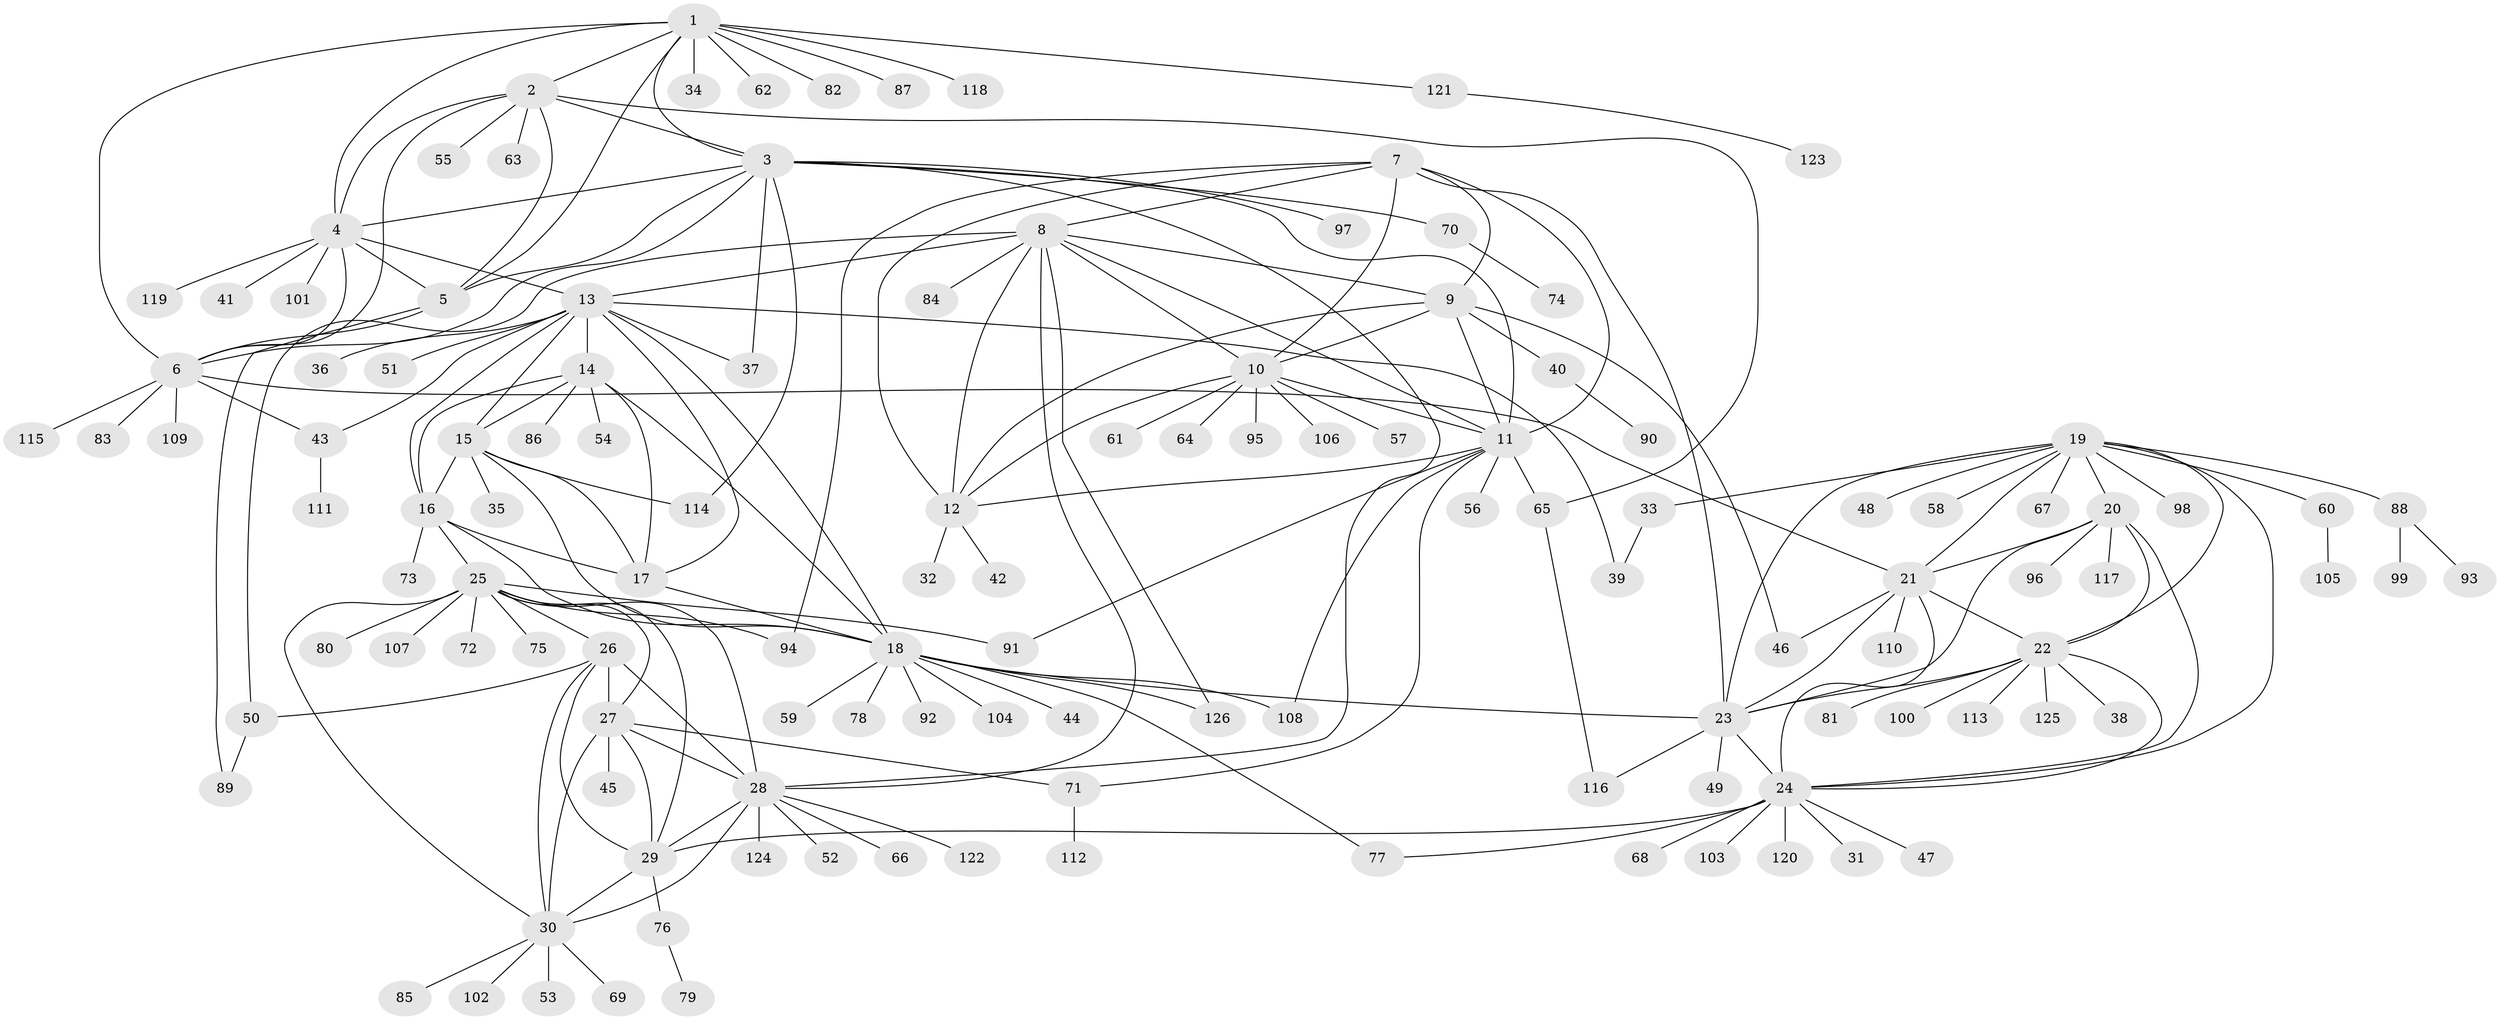 // Generated by graph-tools (version 1.1) at 2025/37/03/09/25 02:37:17]
// undirected, 126 vertices, 196 edges
graph export_dot {
graph [start="1"]
  node [color=gray90,style=filled];
  1;
  2;
  3;
  4;
  5;
  6;
  7;
  8;
  9;
  10;
  11;
  12;
  13;
  14;
  15;
  16;
  17;
  18;
  19;
  20;
  21;
  22;
  23;
  24;
  25;
  26;
  27;
  28;
  29;
  30;
  31;
  32;
  33;
  34;
  35;
  36;
  37;
  38;
  39;
  40;
  41;
  42;
  43;
  44;
  45;
  46;
  47;
  48;
  49;
  50;
  51;
  52;
  53;
  54;
  55;
  56;
  57;
  58;
  59;
  60;
  61;
  62;
  63;
  64;
  65;
  66;
  67;
  68;
  69;
  70;
  71;
  72;
  73;
  74;
  75;
  76;
  77;
  78;
  79;
  80;
  81;
  82;
  83;
  84;
  85;
  86;
  87;
  88;
  89;
  90;
  91;
  92;
  93;
  94;
  95;
  96;
  97;
  98;
  99;
  100;
  101;
  102;
  103;
  104;
  105;
  106;
  107;
  108;
  109;
  110;
  111;
  112;
  113;
  114;
  115;
  116;
  117;
  118;
  119;
  120;
  121;
  122;
  123;
  124;
  125;
  126;
  1 -- 2;
  1 -- 3;
  1 -- 4;
  1 -- 5;
  1 -- 6;
  1 -- 34;
  1 -- 62;
  1 -- 82;
  1 -- 87;
  1 -- 118;
  1 -- 121;
  2 -- 3;
  2 -- 4;
  2 -- 5;
  2 -- 6;
  2 -- 55;
  2 -- 63;
  2 -- 65;
  3 -- 4;
  3 -- 5;
  3 -- 6;
  3 -- 11;
  3 -- 28;
  3 -- 37;
  3 -- 70;
  3 -- 97;
  3 -- 114;
  4 -- 5;
  4 -- 6;
  4 -- 13;
  4 -- 41;
  4 -- 101;
  4 -- 119;
  5 -- 6;
  5 -- 89;
  6 -- 21;
  6 -- 43;
  6 -- 83;
  6 -- 109;
  6 -- 115;
  7 -- 8;
  7 -- 9;
  7 -- 10;
  7 -- 11;
  7 -- 12;
  7 -- 23;
  7 -- 94;
  8 -- 9;
  8 -- 10;
  8 -- 11;
  8 -- 12;
  8 -- 13;
  8 -- 28;
  8 -- 50;
  8 -- 84;
  8 -- 126;
  9 -- 10;
  9 -- 11;
  9 -- 12;
  9 -- 40;
  9 -- 46;
  10 -- 11;
  10 -- 12;
  10 -- 57;
  10 -- 61;
  10 -- 64;
  10 -- 95;
  10 -- 106;
  11 -- 12;
  11 -- 56;
  11 -- 65;
  11 -- 71;
  11 -- 91;
  11 -- 108;
  12 -- 32;
  12 -- 42;
  13 -- 14;
  13 -- 15;
  13 -- 16;
  13 -- 17;
  13 -- 18;
  13 -- 36;
  13 -- 37;
  13 -- 39;
  13 -- 43;
  13 -- 51;
  14 -- 15;
  14 -- 16;
  14 -- 17;
  14 -- 18;
  14 -- 54;
  14 -- 86;
  15 -- 16;
  15 -- 17;
  15 -- 18;
  15 -- 35;
  15 -- 114;
  16 -- 17;
  16 -- 18;
  16 -- 25;
  16 -- 73;
  17 -- 18;
  18 -- 23;
  18 -- 44;
  18 -- 59;
  18 -- 77;
  18 -- 78;
  18 -- 92;
  18 -- 104;
  18 -- 108;
  18 -- 126;
  19 -- 20;
  19 -- 21;
  19 -- 22;
  19 -- 23;
  19 -- 24;
  19 -- 33;
  19 -- 48;
  19 -- 58;
  19 -- 60;
  19 -- 67;
  19 -- 88;
  19 -- 98;
  20 -- 21;
  20 -- 22;
  20 -- 23;
  20 -- 24;
  20 -- 96;
  20 -- 117;
  21 -- 22;
  21 -- 23;
  21 -- 24;
  21 -- 46;
  21 -- 110;
  22 -- 23;
  22 -- 24;
  22 -- 38;
  22 -- 81;
  22 -- 100;
  22 -- 113;
  22 -- 125;
  23 -- 24;
  23 -- 49;
  23 -- 116;
  24 -- 29;
  24 -- 31;
  24 -- 47;
  24 -- 68;
  24 -- 77;
  24 -- 103;
  24 -- 120;
  25 -- 26;
  25 -- 27;
  25 -- 28;
  25 -- 29;
  25 -- 30;
  25 -- 72;
  25 -- 75;
  25 -- 80;
  25 -- 91;
  25 -- 94;
  25 -- 107;
  26 -- 27;
  26 -- 28;
  26 -- 29;
  26 -- 30;
  26 -- 50;
  27 -- 28;
  27 -- 29;
  27 -- 30;
  27 -- 45;
  27 -- 71;
  28 -- 29;
  28 -- 30;
  28 -- 52;
  28 -- 66;
  28 -- 122;
  28 -- 124;
  29 -- 30;
  29 -- 76;
  30 -- 53;
  30 -- 69;
  30 -- 85;
  30 -- 102;
  33 -- 39;
  40 -- 90;
  43 -- 111;
  50 -- 89;
  60 -- 105;
  65 -- 116;
  70 -- 74;
  71 -- 112;
  76 -- 79;
  88 -- 93;
  88 -- 99;
  121 -- 123;
}
